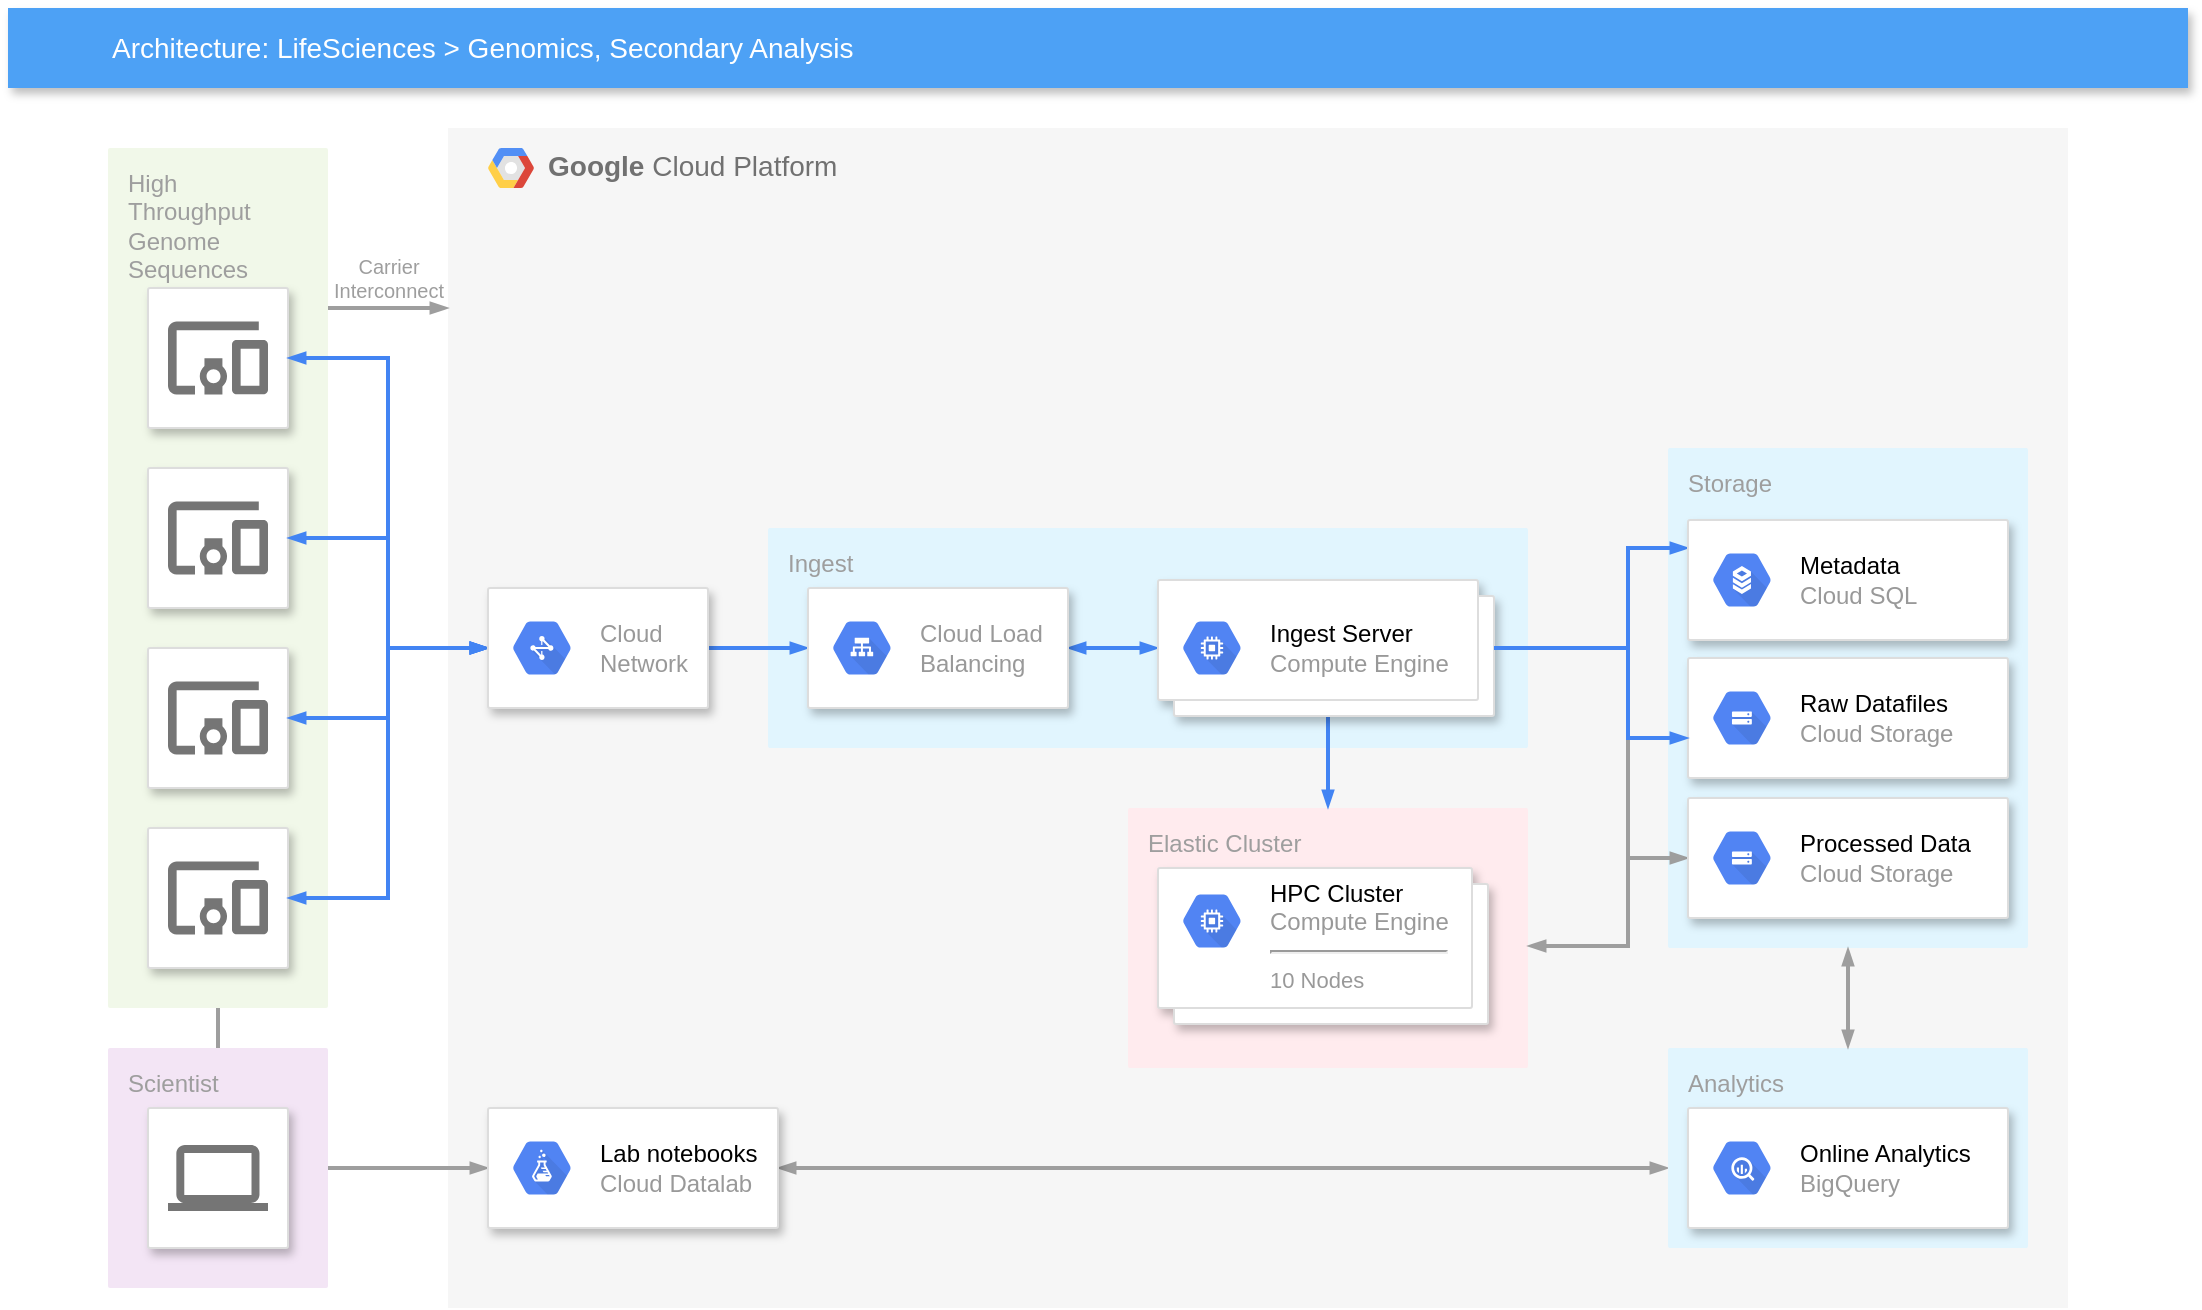 <mxfile version="14.5.8" type="github" pages="2">
  <diagram id="d1ab7348-05c3-a1e3-ca4d-12c340fd6b49" name="Page-1">
    <mxGraphModel dx="984" dy="457" grid="1" gridSize="10" guides="1" tooltips="1" connect="1" arrows="1" fold="1" page="1" pageScale="1" pageWidth="1169" pageHeight="827" background="#ffffff" math="0" shadow="0">
      <root>
        <mxCell id="0" />
        <mxCell id="1" parent="0" />
        <mxCell id="2" value="&lt;b&gt;Google &lt;/b&gt;Cloud Platform" style="fillColor=#F6F6F6;strokeColor=none;shadow=0;gradientColor=none;fontSize=14;align=left;spacing=10;fontColor=#717171;9E9E9E;verticalAlign=top;spacingTop=-4;fontStyle=0;spacingLeft=40;html=1;" parent="1" vertex="1">
          <mxGeometry x="240" y="100" width="810" height="590" as="geometry" />
        </mxCell>
        <mxCell id="3" value="" style="shape=mxgraph.gcp2.google_cloud_platform;fillColor=#F6F6F6;strokeColor=none;shadow=0;gradientColor=none;" parent="2" vertex="1">
          <mxGeometry width="23" height="20" relative="1" as="geometry">
            <mxPoint x="20" y="10" as="offset" />
          </mxGeometry>
        </mxCell>
        <mxCell id="4" value="Elastic Cluster" style="rounded=1;absoluteArcSize=1;arcSize=2;html=1;strokeColor=none;gradientColor=none;shadow=0;dashed=0;fontSize=12;fontColor=#9E9E9E;align=left;verticalAlign=top;spacing=10;spacingTop=-4;fillColor=#FFEBEE;" parent="1" vertex="1">
          <mxGeometry x="580" y="440" width="200" height="130" as="geometry" />
        </mxCell>
        <mxCell id="5" value="Storage" style="rounded=1;absoluteArcSize=1;arcSize=2;html=1;strokeColor=none;gradientColor=none;shadow=0;dashed=0;fontSize=12;fontColor=#9E9E9E;align=left;verticalAlign=top;spacing=10;spacingTop=-4;fillColor=#E1F5FE;" parent="1" vertex="1">
          <mxGeometry x="850" y="260" width="180" height="250" as="geometry" />
        </mxCell>
        <mxCell id="6" value="Ingest" style="rounded=1;absoluteArcSize=1;arcSize=2;html=1;strokeColor=none;gradientColor=none;shadow=0;dashed=0;fontSize=12;fontColor=#9E9E9E;align=left;verticalAlign=top;spacing=10;spacingTop=-4;fillColor=#E1F5FE;" parent="1" vertex="1">
          <mxGeometry x="400" y="300" width="380" height="110" as="geometry" />
        </mxCell>
        <mxCell id="50" style="edgeStyle=orthogonalEdgeStyle;rounded=0;html=1;labelBackgroundColor=none;startFill=1;startSize=4;endArrow=blockThin;endFill=1;endSize=4;jettySize=auto;orthogonalLoop=1;strokeColor=#9E9E9E;strokeWidth=2;fontSize=12;fontColor=#000000;align=left;dashed=0;" parent="1" source="7" target="26" edge="1">
          <mxGeometry relative="1" as="geometry" />
        </mxCell>
        <mxCell id="7" value="Scientist" style="rounded=1;absoluteArcSize=1;arcSize=2;html=1;strokeColor=none;gradientColor=none;shadow=0;dashed=0;fontSize=12;fontColor=#9E9E9E;align=left;verticalAlign=top;spacing=10;spacingTop=-4;fillColor=#F3E5F5;" parent="1" vertex="1">
          <mxGeometry x="70" y="560" width="110" height="120" as="geometry" />
        </mxCell>
        <mxCell id="49" style="edgeStyle=orthogonalEdgeStyle;rounded=0;html=1;labelBackgroundColor=none;startFill=1;startSize=4;endArrow=none;endFill=0;endSize=4;jettySize=auto;orthogonalLoop=1;strokeColor=#9E9E9E;strokeWidth=2;fontSize=12;fontColor=#000000;align=left;dashed=0;" parent="1" source="8" target="7" edge="1">
          <mxGeometry relative="1" as="geometry" />
        </mxCell>
        <mxCell id="56" value="Carrier&lt;br style=&quot;font-size: 10px;&quot;&gt;Interconnect&lt;br style=&quot;font-size: 10px;&quot;&gt;" style="edgeStyle=orthogonalEdgeStyle;rounded=0;html=1;labelBackgroundColor=none;startFill=1;startSize=4;endArrow=blockThin;endFill=1;endSize=4;jettySize=auto;orthogonalLoop=1;strokeColor=#9E9E9E;strokeWidth=2;fontSize=10;fontColor=#9E9E9E;align=center;dashed=0;verticalAlign=bottom;" parent="1" source="8" target="2" edge="1">
          <mxGeometry relative="1" as="geometry">
            <Array as="points">
              <mxPoint x="200" y="190" />
              <mxPoint x="200" y="190" />
            </Array>
          </mxGeometry>
        </mxCell>
        <mxCell id="8" value="High&lt;br&gt;Throughput&lt;br&gt;Genome&lt;br&gt;Sequences&lt;br&gt;" style="rounded=1;absoluteArcSize=1;arcSize=2;html=1;strokeColor=none;gradientColor=none;shadow=0;dashed=0;fontSize=12;fontColor=#9E9E9E;align=left;verticalAlign=top;spacing=10;spacingTop=-4;fillColor=#F1F8E9;" parent="1" vertex="1">
          <mxGeometry x="70" y="110" width="110" height="430" as="geometry" />
        </mxCell>
        <mxCell id="9" value="Architecture: LifeSciences &amp;gt; Genomics, Secondary Analysis" style="fillColor=#4DA1F5;strokeColor=none;shadow=1;gradientColor=none;fontSize=14;align=left;spacingLeft=50;fontColor=#ffffff;html=1;" parent="1" vertex="1">
          <mxGeometry x="20" y="40" width="1090" height="40" as="geometry" />
        </mxCell>
        <mxCell id="10" value="" style="strokeColor=#dddddd;fillColor=#ffffff;shadow=1;strokeWidth=1;rounded=1;absoluteArcSize=1;arcSize=2;labelPosition=center;verticalLabelPosition=middle;align=center;verticalAlign=bottom;spacingLeft=0;fontColor=#999999;fontSize=12;whiteSpace=wrap;spacingBottom=2;html=1;" parent="1" vertex="1">
          <mxGeometry x="90" y="180" width="70" height="70" as="geometry" />
        </mxCell>
        <mxCell id="11" value="" style="dashed=0;connectable=0;html=1;fillColor=#757575;strokeColor=none;shape=mxgraph.gcp2.mobile_devices;part=1;" parent="10" vertex="1">
          <mxGeometry x="0.5" width="50" height="36.5" relative="1" as="geometry">
            <mxPoint x="-25" y="16.75" as="offset" />
          </mxGeometry>
        </mxCell>
        <mxCell id="12" value="" style="strokeColor=#dddddd;fillColor=#ffffff;shadow=1;strokeWidth=1;rounded=1;absoluteArcSize=1;arcSize=2;labelPosition=center;verticalLabelPosition=middle;align=center;verticalAlign=bottom;spacingLeft=0;fontColor=#999999;fontSize=12;whiteSpace=wrap;spacingBottom=2;html=1;" parent="1" vertex="1">
          <mxGeometry x="90" y="270" width="70" height="70" as="geometry" />
        </mxCell>
        <mxCell id="13" value="" style="dashed=0;connectable=0;html=1;fillColor=#757575;strokeColor=none;shape=mxgraph.gcp2.mobile_devices;part=1;" parent="12" vertex="1">
          <mxGeometry x="0.5" width="50" height="36.5" relative="1" as="geometry">
            <mxPoint x="-25" y="16.75" as="offset" />
          </mxGeometry>
        </mxCell>
        <mxCell id="14" value="" style="strokeColor=#dddddd;fillColor=#ffffff;shadow=1;strokeWidth=1;rounded=1;absoluteArcSize=1;arcSize=2;labelPosition=center;verticalLabelPosition=middle;align=center;verticalAlign=bottom;spacingLeft=0;fontColor=#999999;fontSize=12;whiteSpace=wrap;spacingBottom=2;html=1;" parent="1" vertex="1">
          <mxGeometry x="90" y="360" width="70" height="70" as="geometry" />
        </mxCell>
        <mxCell id="15" value="" style="dashed=0;connectable=0;html=1;fillColor=#757575;strokeColor=none;shape=mxgraph.gcp2.mobile_devices;part=1;" parent="14" vertex="1">
          <mxGeometry x="0.5" width="50" height="36.5" relative="1" as="geometry">
            <mxPoint x="-25" y="16.75" as="offset" />
          </mxGeometry>
        </mxCell>
        <mxCell id="16" value="" style="strokeColor=#dddddd;fillColor=#ffffff;shadow=1;strokeWidth=1;rounded=1;absoluteArcSize=1;arcSize=2;labelPosition=center;verticalLabelPosition=middle;align=center;verticalAlign=bottom;spacingLeft=0;fontColor=#999999;fontSize=12;whiteSpace=wrap;spacingBottom=2;html=1;" parent="1" vertex="1">
          <mxGeometry x="90" y="450" width="70" height="70" as="geometry" />
        </mxCell>
        <mxCell id="17" value="" style="dashed=0;connectable=0;html=1;fillColor=#757575;strokeColor=none;shape=mxgraph.gcp2.mobile_devices;part=1;" parent="16" vertex="1">
          <mxGeometry x="0.5" width="50" height="36.5" relative="1" as="geometry">
            <mxPoint x="-25" y="16.75" as="offset" />
          </mxGeometry>
        </mxCell>
        <mxCell id="18" value="" style="strokeColor=#dddddd;fillColor=#ffffff;shadow=1;strokeWidth=1;rounded=1;absoluteArcSize=1;arcSize=2;labelPosition=center;verticalLabelPosition=middle;align=center;verticalAlign=bottom;spacingLeft=0;fontColor=#999999;fontSize=12;whiteSpace=wrap;spacingBottom=2;html=1;" parent="1" vertex="1">
          <mxGeometry x="90" y="590" width="70" height="70" as="geometry" />
        </mxCell>
        <mxCell id="19" value="" style="dashed=0;connectable=0;html=1;fillColor=#757575;strokeColor=none;shape=mxgraph.gcp2.laptop;part=1;" parent="18" vertex="1">
          <mxGeometry x="0.5" width="50" height="33" relative="1" as="geometry">
            <mxPoint x="-25" y="18.5" as="offset" />
          </mxGeometry>
        </mxCell>
        <mxCell id="39" style="edgeStyle=orthogonalEdgeStyle;rounded=0;html=1;labelBackgroundColor=none;startFill=1;startSize=4;endArrow=blockThin;endFill=1;endSize=4;jettySize=auto;orthogonalLoop=1;strokeColor=#4284F3;strokeWidth=2;fontSize=12;fontColor=#000000;align=left;dashed=0;startArrow=blockThin;" parent="1" source="20" target="10" edge="1">
          <mxGeometry relative="1" as="geometry">
            <Array as="points">
              <mxPoint x="210" y="360" />
              <mxPoint x="210" y="215" />
            </Array>
          </mxGeometry>
        </mxCell>
        <mxCell id="40" style="edgeStyle=orthogonalEdgeStyle;rounded=0;html=1;labelBackgroundColor=none;startFill=1;startSize=4;endArrow=blockThin;endFill=1;endSize=4;jettySize=auto;orthogonalLoop=1;strokeColor=#4284F3;strokeWidth=2;fontSize=12;fontColor=#000000;align=left;dashed=0;startArrow=blockThin;" parent="1" source="20" target="12" edge="1">
          <mxGeometry relative="1" as="geometry" />
        </mxCell>
        <mxCell id="41" style="edgeStyle=orthogonalEdgeStyle;rounded=0;html=1;labelBackgroundColor=none;startFill=1;startSize=4;endArrow=blockThin;endFill=1;endSize=4;jettySize=auto;orthogonalLoop=1;strokeColor=#4284F3;strokeWidth=2;fontSize=12;fontColor=#000000;align=left;dashed=0;startArrow=blockThin;" parent="1" source="20" target="14" edge="1">
          <mxGeometry relative="1" as="geometry" />
        </mxCell>
        <mxCell id="42" style="edgeStyle=orthogonalEdgeStyle;rounded=0;html=1;labelBackgroundColor=none;startFill=1;startSize=4;endArrow=blockThin;endFill=1;endSize=4;jettySize=auto;orthogonalLoop=1;strokeColor=#4284F3;strokeWidth=2;fontSize=12;fontColor=#000000;align=left;dashed=0;startArrow=blockThin;" parent="1" source="20" target="16" edge="1">
          <mxGeometry relative="1" as="geometry">
            <Array as="points">
              <mxPoint x="210" y="360" />
              <mxPoint x="210" y="485" />
            </Array>
          </mxGeometry>
        </mxCell>
        <mxCell id="43" style="edgeStyle=orthogonalEdgeStyle;rounded=0;html=1;labelBackgroundColor=none;startFill=1;startSize=4;endArrow=blockThin;endFill=1;endSize=4;jettySize=auto;orthogonalLoop=1;strokeColor=#4284F3;strokeWidth=2;fontSize=12;fontColor=#000000;align=left;dashed=0;" parent="1" source="20" target="22" edge="1">
          <mxGeometry relative="1" as="geometry" />
        </mxCell>
        <mxCell id="20" value="" style="strokeColor=#dddddd;fillColor=#ffffff;shadow=1;strokeWidth=1;rounded=1;absoluteArcSize=1;arcSize=2;fontSize=11;fontColor=#9E9E9E;align=center;html=1;" parent="1" vertex="1">
          <mxGeometry x="260" y="330" width="110" height="60" as="geometry" />
        </mxCell>
        <mxCell id="21" value="Cloud&#xa;Network" style="dashed=0;connectable=0;html=1;fillColor=#5184F3;strokeColor=none;shape=mxgraph.gcp2.hexIcon;prIcon=cloud_network;part=1;labelPosition=right;verticalLabelPosition=middle;align=left;verticalAlign=middle;spacingLeft=5;fontColor=#999999;fontSize=12;" parent="20" vertex="1">
          <mxGeometry y="0.5" width="44" height="39" relative="1" as="geometry">
            <mxPoint x="5" y="-19.5" as="offset" />
          </mxGeometry>
        </mxCell>
        <mxCell id="44" style="edgeStyle=orthogonalEdgeStyle;rounded=0;html=1;labelBackgroundColor=none;startFill=1;startSize=4;endArrow=blockThin;endFill=1;endSize=4;jettySize=auto;orthogonalLoop=1;strokeColor=#4284F3;strokeWidth=2;fontSize=12;fontColor=#000000;align=left;dashed=0;startArrow=blockThin;" parent="1" source="22" target="24" edge="1">
          <mxGeometry relative="1" as="geometry" />
        </mxCell>
        <mxCell id="22" value="" style="strokeColor=#dddddd;fillColor=#ffffff;shadow=1;strokeWidth=1;rounded=1;absoluteArcSize=1;arcSize=2;fontSize=11;fontColor=#9E9E9E;align=center;html=1;" parent="1" vertex="1">
          <mxGeometry x="420" y="330" width="130" height="60" as="geometry" />
        </mxCell>
        <mxCell id="23" value="Cloud Load&#xa;Balancing" style="dashed=0;connectable=0;html=1;fillColor=#5184F3;strokeColor=none;shape=mxgraph.gcp2.hexIcon;prIcon=cloud_load_balancing;part=1;labelPosition=right;verticalLabelPosition=middle;align=left;verticalAlign=middle;spacingLeft=5;fontColor=#999999;fontSize=12;" parent="22" vertex="1">
          <mxGeometry y="0.5" width="44" height="39" relative="1" as="geometry">
            <mxPoint x="5" y="-19.5" as="offset" />
          </mxGeometry>
        </mxCell>
        <mxCell id="45" style="edgeStyle=orthogonalEdgeStyle;rounded=0;html=1;labelBackgroundColor=none;startFill=1;startSize=4;endArrow=blockThin;endFill=1;endSize=4;jettySize=auto;orthogonalLoop=1;strokeColor=#4284F3;strokeWidth=2;fontSize=12;fontColor=#000000;align=left;dashed=0;" parent="1" source="24" target="30" edge="1">
          <mxGeometry relative="1" as="geometry">
            <Array as="points">
              <mxPoint x="830" y="360" />
              <mxPoint x="830" y="310" />
            </Array>
          </mxGeometry>
        </mxCell>
        <mxCell id="47" style="edgeStyle=orthogonalEdgeStyle;rounded=0;html=1;labelBackgroundColor=none;startFill=1;startSize=4;endArrow=blockThin;endFill=1;endSize=4;jettySize=auto;orthogonalLoop=1;strokeColor=#9E9E9E;strokeWidth=2;fontSize=12;fontColor=#000000;align=left;dashed=0;" parent="1" source="24" target="34" edge="1">
          <mxGeometry relative="1" as="geometry">
            <Array as="points">
              <mxPoint x="830" y="360" />
              <mxPoint x="830" y="465" />
            </Array>
          </mxGeometry>
        </mxCell>
        <mxCell id="55" style="edgeStyle=orthogonalEdgeStyle;rounded=0;html=1;labelBackgroundColor=none;startFill=1;startSize=4;endArrow=blockThin;endFill=1;endSize=4;jettySize=auto;orthogonalLoop=1;strokeColor=#4284F3;strokeWidth=2;fontSize=12;fontColor=#000000;align=left;dashed=0;" parent="1" source="24" target="4" edge="1">
          <mxGeometry relative="1" as="geometry">
            <Array as="points">
              <mxPoint x="680" y="410" />
              <mxPoint x="680" y="410" />
            </Array>
          </mxGeometry>
        </mxCell>
        <mxCell id="24" value="" style="shape=mxgraph.gcp2.doubleRect;strokeColor=#dddddd;fillColor=#ffffff;shadow=1;strokeWidth=1;fontSize=11;fontColor=#9E9E9E;align=center;html=1;" parent="1" vertex="1">
          <mxGeometry x="595" y="326" width="168" height="68" as="geometry" />
        </mxCell>
        <mxCell id="25" value="&lt;font color=&quot;#000000&quot;&gt;Ingest Server&lt;/font&gt;&lt;br&gt;Compute Engine" style="dashed=0;connectable=0;html=1;fillColor=#5184F3;strokeColor=none;shape=mxgraph.gcp2.hexIcon;prIcon=compute_engine;part=1;labelPosition=right;verticalLabelPosition=middle;align=left;verticalAlign=middle;spacingLeft=5;fontColor=#999999;fontSize=12;" parent="24" vertex="1">
          <mxGeometry y="0.5" width="44" height="39" relative="1" as="geometry">
            <mxPoint x="5" y="-19.5" as="offset" />
          </mxGeometry>
        </mxCell>
        <mxCell id="51" style="edgeStyle=orthogonalEdgeStyle;rounded=0;html=1;labelBackgroundColor=none;startFill=1;startSize=4;endArrow=blockThin;endFill=1;endSize=4;jettySize=auto;orthogonalLoop=1;strokeColor=#9E9E9E;strokeWidth=2;fontSize=12;fontColor=#000000;align=left;dashed=0;startArrow=blockThin;" parent="1" source="26" target="36" edge="1">
          <mxGeometry relative="1" as="geometry">
            <Array as="points">
              <mxPoint x="740" y="620" />
              <mxPoint x="740" y="620" />
            </Array>
          </mxGeometry>
        </mxCell>
        <mxCell id="26" value="" style="strokeColor=#dddddd;fillColor=#ffffff;shadow=1;strokeWidth=1;rounded=1;absoluteArcSize=1;arcSize=2;fontSize=11;fontColor=#9E9E9E;align=center;html=1;" parent="1" vertex="1">
          <mxGeometry x="260" y="590" width="145" height="60" as="geometry" />
        </mxCell>
        <mxCell id="27" value="&lt;font color=&quot;#000000&quot;&gt;Lab notebooks&lt;/font&gt;&lt;br&gt;Cloud Datalab" style="dashed=0;connectable=0;html=1;fillColor=#5184F3;strokeColor=none;shape=mxgraph.gcp2.hexIcon;prIcon=cloud_datalab;part=1;labelPosition=right;verticalLabelPosition=middle;align=left;verticalAlign=middle;spacingLeft=5;fontColor=#999999;fontSize=12;" parent="26" vertex="1">
          <mxGeometry y="0.5" width="44" height="39" relative="1" as="geometry">
            <mxPoint x="5" y="-19.5" as="offset" />
          </mxGeometry>
        </mxCell>
        <mxCell id="48" style="edgeStyle=orthogonalEdgeStyle;rounded=0;html=1;labelBackgroundColor=none;startFill=1;startSize=4;endArrow=none;endFill=0;endSize=4;jettySize=auto;orthogonalLoop=1;strokeColor=#9E9E9E;strokeWidth=2;fontSize=12;fontColor=#000000;align=left;dashed=0;startArrow=blockThin;" parent="1" source="4" target="24" edge="1">
          <mxGeometry relative="1" as="geometry">
            <Array as="points">
              <mxPoint x="830" y="509" />
              <mxPoint x="830" y="360" />
            </Array>
          </mxGeometry>
        </mxCell>
        <mxCell id="28" value="" style="shape=mxgraph.gcp2.doubleRect;strokeColor=#dddddd;fillColor=#ffffff;shadow=1;strokeWidth=1;fontSize=11;fontColor=#9E9E9E;align=center;html=1;" parent="1" vertex="1">
          <mxGeometry x="595" y="470" width="165" height="78" as="geometry" />
        </mxCell>
        <mxCell id="29" value="&lt;font color=&quot;#000000&quot;&gt;HPC Cluster&lt;/font&gt;&lt;br&gt;Compute Engine&lt;hr&gt;&lt;font style=&quot;font-size: 11px&quot;&gt;10 Nodes&lt;/font&gt;" style="dashed=0;connectable=0;html=1;fillColor=#5184F3;strokeColor=none;shape=mxgraph.gcp2.hexIcon;prIcon=compute_engine;part=1;labelPosition=right;verticalLabelPosition=middle;align=left;verticalAlign=top;spacingLeft=5;fontColor=#999999;fontSize=12;spacingTop=-8;" parent="28" vertex="1">
          <mxGeometry width="44" height="39" relative="1" as="geometry">
            <mxPoint x="5" y="7" as="offset" />
          </mxGeometry>
        </mxCell>
        <mxCell id="30" value="" style="strokeColor=#dddddd;fillColor=#ffffff;shadow=1;strokeWidth=1;rounded=1;absoluteArcSize=1;arcSize=2;fontSize=11;fontColor=#9E9E9E;align=center;html=1;" parent="1" vertex="1">
          <mxGeometry x="860" y="296" width="160" height="60" as="geometry" />
        </mxCell>
        <mxCell id="31" value="&lt;font color=&quot;#000000&quot;&gt;Metadata&lt;/font&gt;&lt;br&gt;Cloud SQL" style="dashed=0;connectable=0;html=1;fillColor=#5184F3;strokeColor=none;shape=mxgraph.gcp2.hexIcon;prIcon=cloud_sql;part=1;labelPosition=right;verticalLabelPosition=middle;align=left;verticalAlign=middle;spacingLeft=5;fontColor=#999999;fontSize=12;" parent="30" vertex="1">
          <mxGeometry y="0.5" width="44" height="39" relative="1" as="geometry">
            <mxPoint x="5" y="-19.5" as="offset" />
          </mxGeometry>
        </mxCell>
        <mxCell id="32" value="" style="strokeColor=#dddddd;fillColor=#ffffff;shadow=1;strokeWidth=1;rounded=1;absoluteArcSize=1;arcSize=2;fontSize=11;fontColor=#9E9E9E;align=center;html=1;" parent="1" vertex="1">
          <mxGeometry x="860" y="365" width="160" height="60" as="geometry" />
        </mxCell>
        <mxCell id="33" value="&lt;font color=&quot;#000000&quot;&gt;Raw Datafiles&lt;/font&gt;&lt;br&gt;Cloud Storage" style="dashed=0;connectable=0;html=1;fillColor=#5184F3;strokeColor=none;shape=mxgraph.gcp2.hexIcon;prIcon=cloud_storage;part=1;labelPosition=right;verticalLabelPosition=middle;align=left;verticalAlign=middle;spacingLeft=5;fontColor=#999999;fontSize=12;" parent="32" vertex="1">
          <mxGeometry y="0.5" width="44" height="39" relative="1" as="geometry">
            <mxPoint x="5" y="-19.5" as="offset" />
          </mxGeometry>
        </mxCell>
        <mxCell id="34" value="" style="strokeColor=#dddddd;fillColor=#ffffff;shadow=1;strokeWidth=1;rounded=1;absoluteArcSize=1;arcSize=2;fontSize=11;fontColor=#9E9E9E;align=center;html=1;" parent="1" vertex="1">
          <mxGeometry x="860" y="435" width="160" height="60" as="geometry" />
        </mxCell>
        <mxCell id="35" value="&lt;font color=&quot;#000000&quot;&gt;Processed Data&lt;/font&gt;&lt;br&gt;Cloud Storage" style="dashed=0;connectable=0;html=1;fillColor=#5184F3;strokeColor=none;shape=mxgraph.gcp2.hexIcon;prIcon=cloud_storage;part=1;labelPosition=right;verticalLabelPosition=middle;align=left;verticalAlign=middle;spacingLeft=5;fontColor=#999999;fontSize=12;" parent="34" vertex="1">
          <mxGeometry y="0.5" width="44" height="39" relative="1" as="geometry">
            <mxPoint x="5" y="-19.5" as="offset" />
          </mxGeometry>
        </mxCell>
        <mxCell id="36" value="Analytics" style="rounded=1;absoluteArcSize=1;arcSize=2;html=1;strokeColor=none;gradientColor=none;shadow=0;dashed=0;fontSize=12;fontColor=#9E9E9E;align=left;verticalAlign=top;spacing=10;spacingTop=-4;fillColor=#E1F5FE;" parent="1" vertex="1">
          <mxGeometry x="850" y="560" width="180" height="100" as="geometry" />
        </mxCell>
        <mxCell id="52" style="edgeStyle=orthogonalEdgeStyle;rounded=0;html=1;labelBackgroundColor=none;startFill=1;startSize=4;endArrow=blockThin;endFill=1;endSize=4;jettySize=auto;orthogonalLoop=1;strokeColor=#9E9E9E;strokeWidth=2;fontSize=12;fontColor=#000000;align=left;dashed=0;startArrow=blockThin;" parent="1" source="36" target="5" edge="1">
          <mxGeometry relative="1" as="geometry" />
        </mxCell>
        <mxCell id="37" value="" style="strokeColor=#dddddd;fillColor=#ffffff;shadow=1;strokeWidth=1;rounded=1;absoluteArcSize=1;arcSize=2;fontSize=11;fontColor=#9E9E9E;align=center;html=1;" parent="1" vertex="1">
          <mxGeometry x="860" y="590" width="160" height="60" as="geometry" />
        </mxCell>
        <mxCell id="38" value="&lt;font color=&quot;#000000&quot;&gt;Online Analytics&lt;/font&gt;&lt;br&gt;BigQuery" style="dashed=0;connectable=0;html=1;fillColor=#5184F3;strokeColor=none;shape=mxgraph.gcp2.hexIcon;prIcon=bigquery;part=1;labelPosition=right;verticalLabelPosition=middle;align=left;verticalAlign=middle;spacingLeft=5;fontColor=#999999;fontSize=12;" parent="37" vertex="1">
          <mxGeometry y="0.5" width="44" height="39" relative="1" as="geometry">
            <mxPoint x="5" y="-19.5" as="offset" />
          </mxGeometry>
        </mxCell>
        <mxCell id="46" style="edgeStyle=orthogonalEdgeStyle;rounded=0;html=1;labelBackgroundColor=none;startFill=1;startSize=4;endArrow=blockThin;endFill=1;endSize=4;jettySize=auto;orthogonalLoop=1;strokeColor=#4284F3;strokeWidth=2;fontSize=12;fontColor=#000000;align=left;dashed=0;" parent="1" source="24" target="32" edge="1">
          <mxGeometry relative="1" as="geometry">
            <Array as="points">
              <mxPoint x="830" y="360" />
              <mxPoint x="830" y="405" />
            </Array>
          </mxGeometry>
        </mxCell>
      </root>
    </mxGraphModel>
  </diagram>
  <diagram id="aE3K7uMgqFAESwTPVyV1" name="Diagram">
    <mxGraphModel dx="2134" dy="603" grid="1" gridSize="10" guides="1" tooltips="1" connect="1" arrows="1" fold="1" page="1" pageScale="1" pageWidth="827" pageHeight="1169" math="0" shadow="0">
      <root>
        <mxCell id="pRhAkv6hlOF5uH8gKtED-0" />
        <mxCell id="pRhAkv6hlOF5uH8gKtED-1" parent="pRhAkv6hlOF5uH8gKtED-0" />
        <mxCell id="pRhAkv6hlOF5uH8gKtED-15" value="Google Cloud Platform" style="points=[[0,0,0],[0.25,0,0],[0.5,0,0],[0.75,0,0],[1,0,0],[1,0.25,0],[1,0.5,0],[1,0.75,0],[1,1,0],[0.75,1,0],[0.5,1,0],[0.25,1,0],[0,1,0],[0,0.75,0],[0,0.5,0],[0,0.25,0]];rounded=1;absoluteArcSize=1;arcSize=2;html=1;strokeColor=none;gradientColor=none;shadow=0;dashed=0;fontSize=12;fontColor=#9E9E9E;align=left;verticalAlign=top;spacing=10;spacingTop=-4;fillColor=#EFEBE9;" parent="pRhAkv6hlOF5uH8gKtED-1" vertex="1">
          <mxGeometry x="-10" y="40" width="1080" height="870" as="geometry" />
        </mxCell>
        <mxCell id="QaifHVuBAhrVAFtW2yZv-1" value="ホストプロジェクト LM-XPN" style="points=[[0,0,0],[0.25,0,0],[0.5,0,0],[0.75,0,0],[1,0,0],[1,0.25,0],[1,0.5,0],[1,0.75,0],[1,1,0],[0.75,1,0],[0.5,1,0],[0.25,1,0],[0,1,0],[0,0.75,0],[0,0.5,0],[0,0.25,0]];rounded=1;absoluteArcSize=1;arcSize=2;html=1;gradientColor=none;shadow=0;dashed=1;fontSize=12;fontColor=#9E9E9E;align=left;verticalAlign=top;spacing=10;spacingTop=-4;fillColor=none;" parent="pRhAkv6hlOF5uH8gKtED-1" vertex="1">
          <mxGeometry x="260" y="75" width="790" height="815" as="geometry" />
        </mxCell>
        <mxCell id="QaifHVuBAhrVAFtW2yZv-2" value="Shared VPC Network" style="points=[[0,0,0],[0.25,0,0],[0.5,0,0],[0.75,0,0],[1,0,0],[1,0.25,0],[1,0.5,0],[1,0.75,0],[1,1,0],[0.75,1,0],[0.5,1,0],[0.25,1,0],[0,1,0],[0,0.75,0],[0,0.5,0],[0,0.25,0]];rounded=1;absoluteArcSize=1;arcSize=2;html=1;gradientColor=none;shadow=0;dashed=0;fontSize=12;fontColor=#9E9E9E;align=left;verticalAlign=top;spacing=10;spacingTop=-4;fillColor=#E0F2F1;strokeColor=#FFFFFF;strokeWidth=3;" parent="pRhAkv6hlOF5uH8gKtED-1" vertex="1">
          <mxGeometry x="280" y="110" width="750" height="770" as="geometry" />
        </mxCell>
        <mxCell id="QaifHVuBAhrVAFtW2yZv-3" value="リージョン:asia-northeast1" style="points=[[0,0,0],[0.25,0,0],[0.5,0,0],[0.75,0,0],[1,0,0],[1,0.25,0],[1,0.5,0],[1,0.75,0],[1,1,0],[0.75,1,0],[0.5,1,0],[0.25,1,0],[0,1,0],[0,0.75,0],[0,0.5,0],[0,0.25,0]];rounded=1;absoluteArcSize=1;arcSize=2;html=1;shadow=0;dashed=0;fontSize=12;align=left;verticalAlign=top;spacing=10;spacingTop=-4;fillColor=#fff2cc;strokeWidth=3;strokeColor=#FFFFFF;" parent="pRhAkv6hlOF5uH8gKtED-1" vertex="1">
          <mxGeometry x="390" y="150" width="620" height="720" as="geometry" />
        </mxCell>
        <mxCell id="QaifHVuBAhrVAFtW2yZv-4" value="SubNetwork:sn-sd-xx" style="points=[[0,0,0],[0.25,0,0],[0.5,0,0],[0.75,0,0],[1,0,0],[1,0.25,0],[1,0.5,0],[1,0.75,0],[1,1,0],[0.75,1,0],[0.5,1,0],[0.25,1,0],[0,1,0],[0,0.75,0],[0,0.5,0],[0,0.25,0]];rounded=1;absoluteArcSize=1;arcSize=2;html=1;strokeColor=none;gradientColor=none;shadow=0;dashed=0;fontSize=12;fontColor=#9E9E9E;align=left;verticalAlign=top;spacing=10;spacingTop=-4;fillColor=#F3E5F5;" parent="pRhAkv6hlOF5uH8gKtED-1" vertex="1">
          <mxGeometry x="430" y="190" width="450" height="220" as="geometry" />
        </mxCell>
        <mxCell id="QaifHVuBAhrVAFtW2yZv-5" value="SubNetwork:sn-st-xx" style="points=[[0,0,0],[0.25,0,0],[0.5,0,0],[0.75,0,0],[1,0,0],[1,0.25,0],[1,0.5,0],[1,0.75,0],[1,1,0],[0.75,1,0],[0.5,1,0],[0.25,1,0],[0,1,0],[0,0.75,0],[0,0.5,0],[0,0.25,0]];rounded=1;absoluteArcSize=1;arcSize=2;html=1;strokeColor=none;gradientColor=none;shadow=0;dashed=0;fontSize=12;fontColor=#9E9E9E;align=left;verticalAlign=top;spacing=10;spacingTop=-4;fillColor=#F3E5F5;" parent="pRhAkv6hlOF5uH8gKtED-1" vertex="1">
          <mxGeometry x="430" y="420" width="450" height="220" as="geometry" />
        </mxCell>
        <mxCell id="QaifHVuBAhrVAFtW2yZv-6" value="SubNetwork:sn-sx-xx" style="points=[[0,0,0],[0.25,0,0],[0.5,0,0],[0.75,0,0],[1,0,0],[1,0.25,0],[1,0.5,0],[1,0.75,0],[1,1,0],[0.75,1,0],[0.5,1,0],[0.25,1,0],[0,1,0],[0,0.75,0],[0,0.5,0],[0,0.25,0]];rounded=1;absoluteArcSize=1;arcSize=2;html=1;strokeColor=none;gradientColor=none;shadow=0;dashed=0;fontSize=12;fontColor=#9E9E9E;align=left;verticalAlign=top;spacing=10;spacingTop=-4;fillColor=#F3E5F5;" parent="pRhAkv6hlOF5uH8gKtED-1" vertex="1">
          <mxGeometry x="430" y="650" width="450" height="210" as="geometry" />
        </mxCell>
        <mxCell id="QaifHVuBAhrVAFtW2yZv-7" value="&lt;font style=&quot;font-size: 11px&quot;&gt;サービスプロジェクト SD&lt;/font&gt;" style="points=[[0,0,0],[0.25,0,0],[0.5,0,0],[0.75,0,0],[1,0,0],[1,0.25,0],[1,0.5,0],[1,0.75,0],[1,1,0],[0.75,1,0],[0.5,1,0],[0.25,1,0],[0,1,0],[0,0.75,0],[0,0.5,0],[0,0.25,0]];rounded=1;absoluteArcSize=1;arcSize=2;html=1;gradientColor=none;shadow=0;dashed=1;fontSize=12;fontColor=#9E9E9E;align=left;verticalAlign=top;spacing=10;spacingTop=-4;fillColor=none;" parent="pRhAkv6hlOF5uH8gKtED-1" vertex="1">
          <mxGeometry x="40" y="205" width="170" height="110" as="geometry" />
        </mxCell>
        <mxCell id="QaifHVuBAhrVAFtW2yZv-10" value="&lt;font style=&quot;font-size: 11px&quot;&gt;サービスプロジェクト ST&lt;/font&gt;" style="points=[[0,0,0],[0.25,0,0],[0.5,0,0],[0.75,0,0],[1,0,0],[1,0.25,0],[1,0.5,0],[1,0.75,0],[1,1,0],[0.75,1,0],[0.5,1,0],[0.25,1,0],[0,1,0],[0,0.75,0],[0,0.5,0],[0,0.25,0]];rounded=1;absoluteArcSize=1;arcSize=2;html=1;gradientColor=none;shadow=0;dashed=1;fontSize=12;fontColor=#9E9E9E;align=left;verticalAlign=top;spacing=10;spacingTop=-4;fillColor=none;" parent="pRhAkv6hlOF5uH8gKtED-1" vertex="1">
          <mxGeometry x="40" y="470" width="170" height="110" as="geometry" />
        </mxCell>
        <mxCell id="QaifHVuBAhrVAFtW2yZv-11" value="&lt;font style=&quot;font-size: 11px&quot;&gt;サービスプロジェクト SX&lt;/font&gt;" style="points=[[0,0,0],[0.25,0,0],[0.5,0,0],[0.75,0,0],[1,0,0],[1,0.25,0],[1,0.5,0],[1,0.75,0],[1,1,0],[0.75,1,0],[0.5,1,0],[0.25,1,0],[0,1,0],[0,0.75,0],[0,0.5,0],[0,0.25,0]];rounded=0;absoluteArcSize=1;arcSize=28;html=1;gradientColor=none;shadow=0;dashed=1;fontSize=12;fontColor=#9E9E9E;align=left;verticalAlign=top;spacing=10;spacingTop=-4;fillColor=none;" parent="pRhAkv6hlOF5uH8gKtED-1" vertex="1">
          <mxGeometry x="40" y="695" width="170" height="110" as="geometry" />
        </mxCell>
        <mxCell id="QaifHVuBAhrVAFtW2yZv-26" value="&lt;font style=&quot;font-size: 10px&quot;&gt;プライマリ&lt;br&gt;10.112.8.0/26&lt;/font&gt;" style="points=[[0,0,0],[0.25,0,0],[0.5,0,0],[0.75,0,0],[1,0,0],[1,0.25,0],[1,0.5,0],[1,0.75,0],[1,1,0],[0.75,1,0],[0.5,1,0],[0.25,1,0],[0,1,0],[0,0.75,0],[0,0.5,0],[0,0.25,0]];rounded=1;absoluteArcSize=1;arcSize=2;html=1;strokeColor=none;gradientColor=none;shadow=0;dashed=0;fontSize=12;fontColor=#9E9E9E;align=left;verticalAlign=top;spacing=10;spacingTop=-4;fillColor=#CCE5FF;" parent="pRhAkv6hlOF5uH8gKtED-1" vertex="1">
          <mxGeometry x="460" y="220" width="170" height="80" as="geometry" />
        </mxCell>
        <mxCell id="QaifHVuBAhrVAFtW2yZv-27" value="&lt;font style=&quot;font-size: 10px&quot;&gt;プライマリ&lt;br&gt;10.112.40.0.0/26&lt;/font&gt;" style="points=[[0,0,0],[0.25,0,0],[0.5,0,0],[0.75,0,0],[1,0,0],[1,0.25,0],[1,0.5,0],[1,0.75,0],[1,1,0],[0.75,1,0],[0.5,1,0],[0.25,1,0],[0,1,0],[0,0.75,0],[0,0.5,0],[0,0.25,0]];rounded=1;absoluteArcSize=1;arcSize=2;html=1;strokeColor=none;gradientColor=none;shadow=0;dashed=0;fontSize=12;fontColor=#9E9E9E;align=left;verticalAlign=top;spacing=10;spacingTop=-4;fillColor=#CCE5FF;" parent="pRhAkv6hlOF5uH8gKtED-1" vertex="1">
          <mxGeometry x="460" y="455" width="170" height="80" as="geometry" />
        </mxCell>
        <mxCell id="QaifHVuBAhrVAFtW2yZv-28" value="&lt;font style=&quot;font-size: 10px&quot;&gt;プライマリ&lt;br&gt;10.112.72.0.0/26&lt;/font&gt;" style="points=[[0,0,0],[0.25,0,0],[0.5,0,0],[0.75,0,0],[1,0,0],[1,0.25,0],[1,0.5,0],[1,0.75,0],[1,1,0],[0.75,1,0],[0.5,1,0],[0.25,1,0],[0,1,0],[0,0.75,0],[0,0.5,0],[0,0.25,0]];rounded=1;absoluteArcSize=1;arcSize=2;html=1;strokeColor=none;gradientColor=none;shadow=0;dashed=0;fontSize=12;fontColor=#9E9E9E;align=left;verticalAlign=top;spacing=10;spacingTop=-4;fillColor=#CCE5FF;" parent="pRhAkv6hlOF5uH8gKtED-1" vertex="1">
          <mxGeometry x="460" y="680" width="170" height="80" as="geometry" />
        </mxCell>
        <mxCell id="QaifHVuBAhrVAFtW2yZv-29" value="&lt;font&gt;&lt;font style=&quot;font-size: 9px&quot;&gt;セカンダリ: sn-sd-xx-k8s-master&lt;/font&gt;&lt;br&gt;&lt;/font&gt;" style="points=[[0,0,0],[0.25,0,0],[0.5,0,0],[0.75,0,0],[1,0,0],[1,0.25,0],[1,0.5,0],[1,0.75,0],[1,1,0],[0.75,1,0],[0.5,1,0],[0.25,1,0],[0,1,0],[0,0.75,0],[0,0.5,0],[0,0.25,0]];rounded=1;absoluteArcSize=1;arcSize=2;html=1;strokeColor=none;gradientColor=none;shadow=0;dashed=0;fontSize=12;fontColor=#9E9E9E;align=left;verticalAlign=top;spacing=10;spacingTop=-4;fillColor=#CCE5FF;" parent="pRhAkv6hlOF5uH8gKtED-1" vertex="1">
          <mxGeometry x="460" y="315" width="170" height="80" as="geometry" />
        </mxCell>
        <mxCell id="QaifHVuBAhrVAFtW2yZv-30" value="&lt;font&gt;&lt;font style=&quot;font-size: 9px&quot;&gt;セカンダリ: sn-st-xx-k8s-master&lt;/font&gt;&lt;br&gt;&lt;/font&gt;" style="points=[[0,0,0],[0.25,0,0],[0.5,0,0],[0.75,0,0],[1,0,0],[1,0.25,0],[1,0.5,0],[1,0.75,0],[1,1,0],[0.75,1,0],[0.5,1,0],[0.25,1,0],[0,1,0],[0,0.75,0],[0,0.5,0],[0,0.25,0]];rounded=1;absoluteArcSize=1;arcSize=2;html=1;strokeColor=none;gradientColor=none;shadow=0;dashed=0;fontSize=12;fontColor=#9E9E9E;align=left;verticalAlign=top;spacing=10;spacingTop=-4;fillColor=#CCE5FF;" parent="pRhAkv6hlOF5uH8gKtED-1" vertex="1">
          <mxGeometry x="460" y="550" width="170" height="80" as="geometry" />
        </mxCell>
        <mxCell id="QaifHVuBAhrVAFtW2yZv-31" value="&lt;font&gt;&lt;font style=&quot;font-size: 9px&quot;&gt;セカンダリ: sn-sx-xx-k8s-master&lt;/font&gt;&lt;br&gt;&lt;/font&gt;" style="points=[[0,0,0],[0.25,0,0],[0.5,0,0],[0.75,0,0],[1,0,0],[1,0.25,0],[1,0.5,0],[1,0.75,0],[1,1,0],[0.75,1,0],[0.5,1,0],[0.25,1,0],[0,1,0],[0,0.75,0],[0,0.5,0],[0,0.25,0]];rounded=1;absoluteArcSize=1;arcSize=2;html=1;strokeColor=none;gradientColor=none;shadow=0;dashed=0;fontSize=12;fontColor=#9E9E9E;align=left;verticalAlign=top;spacing=10;spacingTop=-4;fillColor=#CCE5FF;" parent="pRhAkv6hlOF5uH8gKtED-1" vertex="1">
          <mxGeometry x="460" y="770" width="170" height="80" as="geometry" />
        </mxCell>
        <mxCell id="QaifHVuBAhrVAFtW2yZv-32" value="&lt;font&gt;&lt;font style=&quot;font-size: 9px&quot;&gt;セカンダリ: sn-sd-xx-k8s-pod&lt;/font&gt;&lt;br&gt;&lt;/font&gt;" style="points=[[0,0,0],[0.25,0,0],[0.5,0,0],[0.75,0,0],[1,0,0],[1,0.25,0],[1,0.5,0],[1,0.75,0],[1,1,0],[0.75,1,0],[0.5,1,0],[0.25,1,0],[0,1,0],[0,0.75,0],[0,0.5,0],[0,0.25,0]];rounded=1;absoluteArcSize=1;arcSize=2;html=1;strokeColor=none;gradientColor=none;shadow=0;dashed=0;fontSize=12;fontColor=#9E9E9E;align=left;verticalAlign=top;spacing=10;spacingTop=-4;fillColor=#CCE5FF;" parent="pRhAkv6hlOF5uH8gKtED-1" vertex="1">
          <mxGeometry x="650" y="220" width="170" height="80" as="geometry" />
        </mxCell>
        <mxCell id="QaifHVuBAhrVAFtW2yZv-33" value="&lt;font&gt;&lt;font style=&quot;font-size: 9px&quot;&gt;セカンダリ: sn-sd-xx-k8s-service&lt;/font&gt;&lt;br&gt;&lt;/font&gt;" style="points=[[0,0,0],[0.25,0,0],[0.5,0,0],[0.75,0,0],[1,0,0],[1,0.25,0],[1,0.5,0],[1,0.75,0],[1,1,0],[0.75,1,0],[0.5,1,0],[0.25,1,0],[0,1,0],[0,0.75,0],[0,0.5,0],[0,0.25,0]];rounded=1;absoluteArcSize=1;arcSize=2;html=1;strokeColor=none;gradientColor=none;shadow=0;dashed=0;fontSize=12;fontColor=#9E9E9E;align=left;verticalAlign=top;spacing=10;spacingTop=-4;fillColor=#CCE5FF;" parent="pRhAkv6hlOF5uH8gKtED-1" vertex="1">
          <mxGeometry x="650" y="315" width="170" height="80" as="geometry" />
        </mxCell>
        <mxCell id="QaifHVuBAhrVAFtW2yZv-34" value="&lt;font&gt;&lt;font style=&quot;font-size: 9px&quot;&gt;セカンダリ: sn-st-xx-k8s-pod&lt;/font&gt;&lt;br&gt;&lt;/font&gt;" style="points=[[0,0,0],[0.25,0,0],[0.5,0,0],[0.75,0,0],[1,0,0],[1,0.25,0],[1,0.5,0],[1,0.75,0],[1,1,0],[0.75,1,0],[0.5,1,0],[0.25,1,0],[0,1,0],[0,0.75,0],[0,0.5,0],[0,0.25,0]];rounded=1;absoluteArcSize=1;arcSize=2;html=1;strokeColor=none;gradientColor=none;shadow=0;dashed=0;fontSize=12;fontColor=#9E9E9E;align=left;verticalAlign=top;spacing=10;spacingTop=-4;fillColor=#CCE5FF;" parent="pRhAkv6hlOF5uH8gKtED-1" vertex="1">
          <mxGeometry x="650" y="455" width="170" height="80" as="geometry" />
        </mxCell>
        <mxCell id="QaifHVuBAhrVAFtW2yZv-35" value="&lt;font&gt;&lt;font style=&quot;font-size: 9px&quot;&gt;セカンダリ: sn-st-xx-k8s-service&lt;/font&gt;&lt;br&gt;&lt;/font&gt;" style="points=[[0,0,0],[0.25,0,0],[0.5,0,0],[0.75,0,0],[1,0,0],[1,0.25,0],[1,0.5,0],[1,0.75,0],[1,1,0],[0.75,1,0],[0.5,1,0],[0.25,1,0],[0,1,0],[0,0.75,0],[0,0.5,0],[0,0.25,0]];rounded=1;absoluteArcSize=1;arcSize=2;html=1;strokeColor=none;gradientColor=none;shadow=0;dashed=0;fontSize=12;fontColor=#9E9E9E;align=left;verticalAlign=top;spacing=10;spacingTop=-4;fillColor=#CCE5FF;" parent="pRhAkv6hlOF5uH8gKtED-1" vertex="1">
          <mxGeometry x="650" y="550" width="170" height="80" as="geometry" />
        </mxCell>
        <mxCell id="QaifHVuBAhrVAFtW2yZv-36" value="&lt;font&gt;&lt;font style=&quot;font-size: 9px&quot;&gt;セカンダリ: sn-sx-xx-k8s-pod&lt;/font&gt;&lt;br&gt;&lt;/font&gt;" style="points=[[0,0,0],[0.25,0,0],[0.5,0,0],[0.75,0,0],[1,0,0],[1,0.25,0],[1,0.5,0],[1,0.75,0],[1,1,0],[0.75,1,0],[0.5,1,0],[0.25,1,0],[0,1,0],[0,0.75,0],[0,0.5,0],[0,0.25,0]];rounded=1;absoluteArcSize=1;arcSize=2;html=1;strokeColor=none;gradientColor=none;shadow=0;dashed=0;fontSize=12;fontColor=#9E9E9E;align=left;verticalAlign=top;spacing=10;spacingTop=-4;fillColor=#CCE5FF;" parent="pRhAkv6hlOF5uH8gKtED-1" vertex="1">
          <mxGeometry x="650" y="675" width="170" height="80" as="geometry" />
        </mxCell>
        <mxCell id="QaifHVuBAhrVAFtW2yZv-37" value="&lt;font&gt;&lt;font style=&quot;font-size: 9px&quot;&gt;セカンダリ: sn-sx-xx-k8s-service&lt;/font&gt;&lt;br&gt;&lt;/font&gt;" style="points=[[0,0,0],[0.25,0,0],[0.5,0,0],[0.75,0,0],[1,0,0],[1,0.25,0],[1,0.5,0],[1,0.75,0],[1,1,0],[0.75,1,0],[0.5,1,0],[0.25,1,0],[0,1,0],[0,0.75,0],[0,0.5,0],[0,0.25,0]];rounded=1;absoluteArcSize=1;arcSize=2;html=1;strokeColor=none;gradientColor=none;shadow=0;dashed=0;fontSize=12;fontColor=#9E9E9E;align=left;verticalAlign=top;spacing=10;spacingTop=-4;fillColor=#CCE5FF;" parent="pRhAkv6hlOF5uH8gKtED-1" vertex="1">
          <mxGeometry x="650" y="770" width="170" height="80" as="geometry" />
        </mxCell>
        <mxCell id="Hx8f-_zTTCb58Zxcwh7j-0" value="Generic GCP&#xa;Product" style="html=1;fillColor=#5184F3;strokeColor=none;verticalAlign=top;labelPosition=center;verticalLabelPosition=bottom;align=center;spacingTop=-6;fontSize=11;fontStyle=1;fontColor=#999999;shape=mxgraph.gcp2.hexIcon;prIcon=placeholder" vertex="1" parent="pRhAkv6hlOF5uH8gKtED-1">
          <mxGeometry x="290" y="280" width="66" height="58.5" as="geometry" />
        </mxCell>
        <mxCell id="Hx8f-_zTTCb58Zxcwh7j-2" value="組織管理者" style="html=1;fillColor=#5184F3;strokeColor=none;verticalAlign=top;labelPosition=center;verticalLabelPosition=bottom;align=center;spacingTop=-6;fontSize=11;fontStyle=1;fontColor=#999999;shape=mxgraph.gcp2.hexIcon;prIcon=cloud_iam" vertex="1" parent="pRhAkv6hlOF5uH8gKtED-1">
          <mxGeometry x="-140" y="70" width="66" height="58.5" as="geometry" />
        </mxCell>
        <mxCell id="Hx8f-_zTTCb58Zxcwh7j-3" value="ベンダPRJ管理者" style="html=1;fillColor=#5184F3;strokeColor=none;verticalAlign=top;labelPosition=center;verticalLabelPosition=bottom;align=center;spacingTop=-6;fontSize=11;fontStyle=1;fontColor=#999999;shape=mxgraph.gcp2.hexIcon;prIcon=cloud_iam" vertex="1" parent="pRhAkv6hlOF5uH8gKtED-1">
          <mxGeometry x="-140" y="351.5" width="66" height="58.5" as="geometry" />
        </mxCell>
        <mxCell id="Hx8f-_zTTCb58Zxcwh7j-4" value="プロパPRJ管理者" style="html=1;fillColor=#5184F3;strokeColor=none;verticalAlign=top;labelPosition=center;verticalLabelPosition=bottom;align=center;spacingTop=-6;fontSize=11;fontStyle=1;fontColor=#999999;shape=mxgraph.gcp2.hexIcon;prIcon=cloud_iam" vertex="1" parent="pRhAkv6hlOF5uH8gKtED-1">
          <mxGeometry x="-140" y="720.75" width="66" height="58.5" as="geometry" />
        </mxCell>
        <mxCell id="Hx8f-_zTTCb58Zxcwh7j-5" value="ネットワーク管理者" style="html=1;fillColor=#5184F3;strokeColor=none;verticalAlign=top;labelPosition=center;verticalLabelPosition=bottom;align=center;spacingTop=-6;fontSize=11;fontStyle=1;fontColor=#999999;shape=mxgraph.gcp2.hexIcon;prIcon=cloud_iam" vertex="1" parent="pRhAkv6hlOF5uH8gKtED-1">
          <mxGeometry x="1120" y="720.75" width="66" height="58.5" as="geometry" />
        </mxCell>
        <mxCell id="Hx8f-_zTTCb58Zxcwh7j-6" value="" style="edgeStyle=orthogonalEdgeStyle;fontSize=12;html=1;endArrow=blockThin;endFill=1;rounded=0;strokeWidth=2;endSize=4;startSize=4;dashed=0;strokeColor=#9E9E9E;entryX=0;entryY=0.5;entryDx=0;entryDy=0;entryPerimeter=0;exitX=0.825;exitY=0.5;exitDx=0;exitDy=0;exitPerimeter=0;" edge="1" parent="pRhAkv6hlOF5uH8gKtED-1" source="Hx8f-_zTTCb58Zxcwh7j-4" target="QaifHVuBAhrVAFtW2yZv-11">
          <mxGeometry width="100" relative="1" as="geometry">
            <mxPoint x="410" y="1040" as="sourcePoint" />
            <mxPoint x="510" y="1040" as="targetPoint" />
            <Array as="points">
              <mxPoint y="750" />
              <mxPoint y="750" />
            </Array>
          </mxGeometry>
        </mxCell>
        <mxCell id="Hx8f-_zTTCb58Zxcwh7j-7" value="" style="edgeStyle=orthogonalEdgeStyle;fontSize=12;html=1;endArrow=blockThin;endFill=1;rounded=0;strokeWidth=2;endSize=4;startSize=4;dashed=0;strokeColor=#9E9E9E;entryX=0;entryY=0.5;entryDx=0;entryDy=0;entryPerimeter=0;exitX=0.825;exitY=0.5;exitDx=0;exitDy=0;exitPerimeter=0;" edge="1" parent="pRhAkv6hlOF5uH8gKtED-1" target="QaifHVuBAhrVAFtW2yZv-10">
          <mxGeometry width="100" relative="1" as="geometry">
            <mxPoint x="-85.55" y="380.08" as="sourcePoint" />
            <mxPoint x="40" y="380.08" as="targetPoint" />
            <Array as="points">
              <mxPoint x="-50" y="380" />
              <mxPoint x="-50" y="525" />
            </Array>
          </mxGeometry>
        </mxCell>
        <mxCell id="Hx8f-_zTTCb58Zxcwh7j-8" value="" style="edgeStyle=orthogonalEdgeStyle;fontSize=12;html=1;endArrow=blockThin;endFill=1;rounded=0;strokeWidth=2;endSize=4;startSize=4;dashed=0;strokeColor=#9E9E9E;entryX=0;entryY=0.5;entryDx=0;entryDy=0;entryPerimeter=0;exitX=0.825;exitY=0.5;exitDx=0;exitDy=0;exitPerimeter=0;" edge="1" parent="pRhAkv6hlOF5uH8gKtED-1" source="Hx8f-_zTTCb58Zxcwh7j-3" target="QaifHVuBAhrVAFtW2yZv-7">
          <mxGeometry width="100" relative="1" as="geometry">
            <mxPoint x="-75.55" y="390.08" as="sourcePoint" />
            <mxPoint x="50" y="535" as="targetPoint" />
            <Array as="points">
              <mxPoint x="-50" y="381" />
              <mxPoint x="-50" y="260" />
            </Array>
          </mxGeometry>
        </mxCell>
      </root>
    </mxGraphModel>
  </diagram>
</mxfile>
